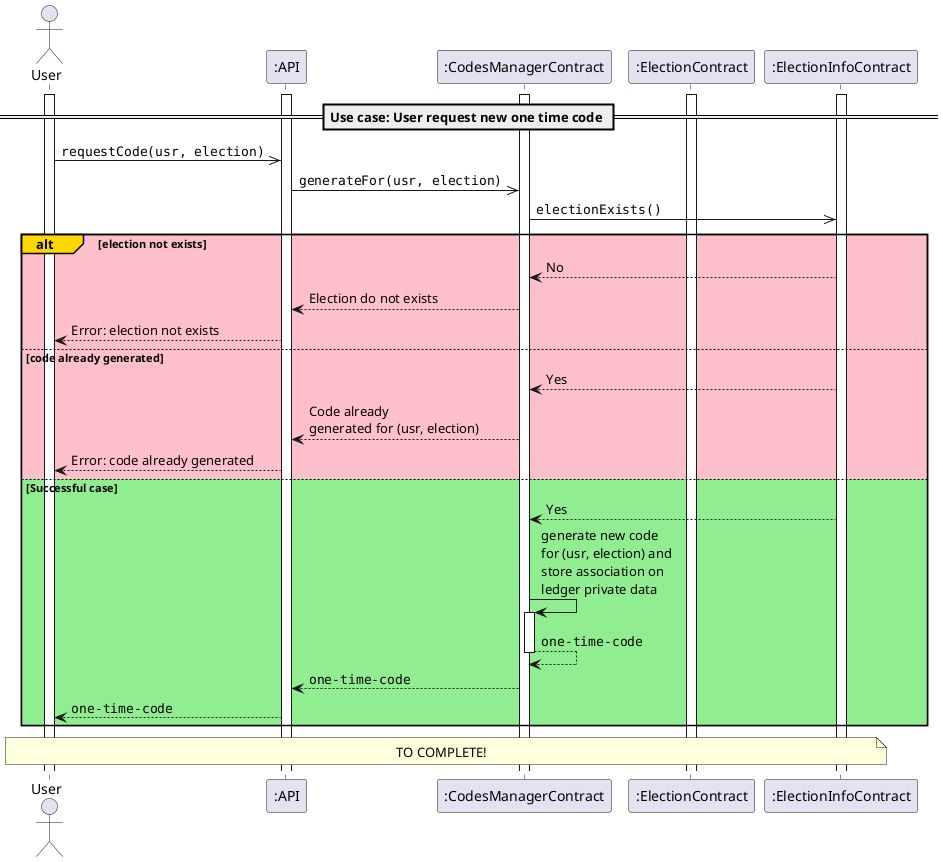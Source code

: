 @startuml code-creation-use-case

actor User as C
participant ":API" as API
participant ":CodesManagerContract" as CM
participant ":ElectionContract" as EC
participant ":ElectionInfoContract" as EI

activate C
activate API
activate CM
activate EC
activate EI

== Use case: User request new one time code ==

C ->> API : ""requestCode(usr, election)""
API ->> CM : ""generateFor(usr, election)""
CM ->> EI : ""electionExists()""

alt#Gold #Pink election not exists
    EI --> CM : No
    CM --> API : Election do not exists
    API --> C : Error: election not exists
else code already generated
    EI --> CM : Yes
    CM --> API : Code already \ngenerated for (usr, election)
    API --> C : Error: code already generated
else #LightGreen Successful case
    EI --> CM : Yes
    CM -> CM : generate new code \nfor (usr, election) and \nstore association on \nledger private data
    activate CM
    CM --> CM : ""one-time-code""
    deactivate CM
    CM --> API : ""one-time-code""
    API --> C : ""one-time-code""
end

note over C, EI
    TO COMPLETE!
end note

@enduml